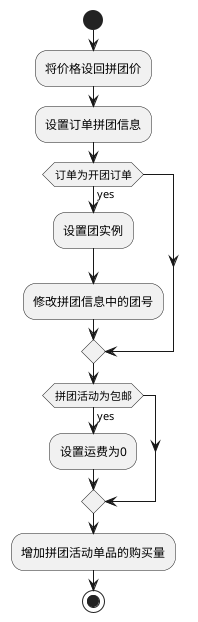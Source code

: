 @startuml

start
:将价格设回拼团价;
:设置订单拼团信息;
if(订单为开团订单) then (yes)
    :设置团实例;
    :修改拼团信息中的团号;
endif
if(拼团活动为包邮) then (yes)
    :设置运费为0;
endif
:﻿增加拼团活动单品的购买量;
stop

@enduml
